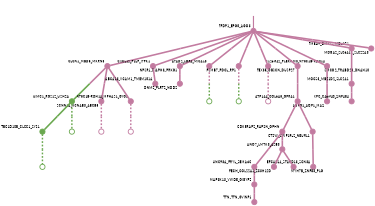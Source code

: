 strict digraph  {
graph[splines=false]; nodesep=0.7; rankdir=TB; ranksep=0.6; forcelabels=true; dpi=600; size=2.5;
0 [color="#c27ba0ff", fillcolor="#c27ba0ff", fixedsize=true, fontname=Lato, fontsize="12pt", height="0.25", label="", penwidth=3, shape=circle, style=filled, xlabel=TFDP1_EPG5_AGO3];
1 [color="#c27ba0ff", fillcolor="#c27ba0ff", fixedsize=true, fontname=Lato, fontsize="12pt", height="0.25", label="", penwidth=3, shape=circle, style=filled, xlabel=CLCN1_MBD5_MKRN3];
7 [color="#c27ba0ff", fillcolor="#c27ba0ff", fixedsize=true, fontname=Lato, fontsize="12pt", height="0.25", label="", penwidth=3, shape=circle, style=filled, xlabel=CXCL12_PLLP_ITPK1];
9 [color="#c27ba0ff", fillcolor="#c27ba0ff", fixedsize=true, fontname=Lato, fontsize="12pt", height="0.25", label="", penwidth=3, shape=circle, style=filled, xlabel=NPSR1_DIAPH3_PRKG1];
12 [color="#c27ba0ff", fillcolor="#c27ba0ff", fixedsize=true, fontname=Lato, fontsize="12pt", height="0.25", label="", penwidth=3, shape=circle, style=filled, xlabel=ATAD2_LGR4_MICAL3];
13 [color="#c27ba0ff", fillcolor="#c27ba0ff", fixedsize=true, fontname=Lato, fontsize="12pt", height="0.25", label="", penwidth=3, shape=circle, style=filled, xlabel=PSMB7_PDCL_RP1];
14 [color="#c27ba0ff", fillcolor="#c27ba0ff", fixedsize=true, fontname=Lato, fontsize="12pt", height="0.25", label="", penwidth=3, shape=circle, style=filled, xlabel="C12orf42_PLEKHM3_NT5C1B-RDH14"];
16 [color="#c27ba0ff", fillcolor="#c27ba0ff", fixedsize=true, fontname=Lato, fontsize="12pt", height="0.25", label="", penwidth=3, shape=circle, style=filled, xlabel=TEX35_OBSCN_DUSP27];
17 [color="#c27ba0ff", fillcolor="#c27ba0ff", fixedsize=true, fontname=Lato, fontsize="12pt", height="0.25", label="", penwidth=3, shape=circle, style=filled, xlabel=SMCO2_TRABD2B_DNAH10];
23 [color="#c27ba0ff", fillcolor="#c27ba0ff", fixedsize=true, fontname=Lato, fontsize="12pt", height="0.25", label="", penwidth=3, shape=circle, style=filled, xlabel=TMED9_DMXL2_MBLAC1];
25 [color="#c27ba0ff", fillcolor="#c27ba0ff", fixedsize=true, fontname=Lato, fontsize="12pt", height="0.25", label="", penwidth=3, shape=circle, style=filled, xlabel=MDGA2_SLC6A11_SLC22A3];
3 [color="#6aa84fff", fillcolor="#6aa84fff", fixedsize=true, fontname=Lato, fontsize="12pt", height="0.25", label="", penwidth=3, shape=circle, style=filled, xlabel=UIMC1_RGS12_USH2A];
4 [color="#c27ba0ff", fillcolor="#c27ba0ff", fixedsize=true, fontname=Lato, fontsize="12pt", height="0.25", label="", penwidth=3, shape=circle, style=filled, xlabel=SCNN1A_KCNAB3_ABCB5];
15 [color="#c27ba0ff", fillcolor="#c27ba0ff", fixedsize=true, fontname=Lato, fontsize="12pt", height="0.25", label="", penwidth=3, shape=circle, style=filled, xlabel="NT5C1B-RDH14_MFHAS1_GYG1"];
2 [color="#c27ba0ff", fillcolor="#c27ba0ff", fixedsize=true, fontname=Lato, fontsize="12pt", height="0.25", label="", penwidth=3, shape=circle, style=filled, xlabel=ATP1A4_COL6A5_GFRA1];
5 [color="#c27ba0ff", fillcolor="#c27ba0ff", fixedsize=true, fontname=Lato, fontsize="12pt", height="0.25", label="", penwidth=3, shape=circle, style=filled, xlabel=CDK5RAP2_RAPSN_GPHN];
11 [color="#c27ba0ff", fillcolor="#c27ba0ff", fixedsize=true, fontname=Lato, fontsize="12pt", height="0.25", label="", penwidth=3, shape=circle, style=filled, xlabel=CTSW_CWF19L2_NEURL1];
8 [color="#6aa84fff", fillcolor="#6aa84fff", fixedsize=true, fontname=Lato, fontsize="12pt", height="0.25", label="", penwidth=3, shape=circle, style=filled, xlabel=TBC1D10B_CLCC1_SYS1];
30 [color="#6aa84fff", fillcolor="#6aa84fff", fixedsize=true, fontname=Lato, fontsize="12pt", height="0.25", label="", penwidth=3, shape=circle, style=solid, xlabel=""];
34 [color="#c27ba0ff", fillcolor="#c27ba0ff", fixedsize=true, fontname=Lato, fontsize="12pt", height="0.25", label="", penwidth=3, shape=circle, style=solid, xlabel=""];
19 [color="#c27ba0ff", fillcolor="#c27ba0ff", fixedsize=true, fontname=Lato, fontsize="12pt", height="0.25", label="", penwidth=3, shape=circle, style=filled, xlabel=UNC93A_FRYL_SEMA6C];
26 [color="#c27ba0ff", fillcolor="#c27ba0ff", fixedsize=true, fontname=Lato, fontsize="12pt", height="0.25", label="", penwidth=3, shape=circle, style=filled, xlabel=ANO7_LMTK3_ASB3];
24 [color="#c27ba0ff", fillcolor="#c27ba0ff", fixedsize=true, fontname=Lato, fontsize="12pt", height="0.25", label="", penwidth=3, shape=circle, style=filled, xlabel=ABCA13_VCAM1_TMEM151A];
31 [color="#6aa84fff", fillcolor="#6aa84fff", fixedsize=true, fontname=Lato, fontsize="12pt", height="0.25", label="", penwidth=3, shape=circle, style=solid, xlabel=""];
20 [color="#c27ba0ff", fillcolor="#c27ba0ff", fixedsize=true, fontname=Lato, fontsize="12pt", height="0.25", label="", penwidth=3, shape=circle, style=filled, xlabel=DNM2_FLRT2_NOD2];
6 [color="#c27ba0ff", fillcolor="#c27ba0ff", fixedsize=true, fontname=Lato, fontsize="12pt", height="0.25", label="", penwidth=3, shape=circle, style=filled, xlabel=EFCAB14_STARD13_SCN3A];
32 [color="#6aa84fff", fillcolor="#6aa84fff", fixedsize=true, fontname=Lato, fontsize="12pt", height="0.25", label="", penwidth=3, shape=circle, style=solid, xlabel=""];
33 [color="#6aa84fff", fillcolor="#6aa84fff", fixedsize=true, fontname=Lato, fontsize="12pt", height="0.25", label="", penwidth=3, shape=circle, style=solid, xlabel=""];
35 [color="#c27ba0ff", fillcolor="#c27ba0ff", fixedsize=true, fontname=Lato, fontsize="12pt", height="0.25", label="", penwidth=3, shape=circle, style=solid, xlabel=""];
36 [color="#c27ba0ff", fillcolor="#c27ba0ff", fixedsize=true, fontname=Lato, fontsize="12pt", height="0.25", label="", penwidth=3, shape=circle, style=solid, xlabel=""];
10 [color="#c27ba0ff", fillcolor="#c27ba0ff", fixedsize=true, fontname=Lato, fontsize="12pt", height="0.25", label="", penwidth=3, shape=circle, style=filled, xlabel=AGFG1_AQP1_MAZ];
18 [color="#c27ba0ff", fillcolor="#c27ba0ff", fixedsize=true, fontname=Lato, fontsize="12pt", height="0.25", label="", penwidth=3, shape=circle, style=filled, xlabel=MOCS3_MB21D2_SLC2A1];
21 [color="#c27ba0ff", fillcolor="#c27ba0ff", fixedsize=true, fontname=Lato, fontsize="12pt", height="0.25", label="", penwidth=3, shape=circle, style=filled, xlabel=XPC_C4orf40_ZNF484];
29 [color="#c27ba0ff", fillcolor="#c27ba0ff", fixedsize=true, fontname=Lato, fontsize="12pt", height="0.25", label="", penwidth=3, shape=circle, style=filled, xlabel=MAP3K13_VWDE_GIGYF2];
22 [color="#c27ba0ff", fillcolor="#c27ba0ff", fixedsize=true, fontname=Lato, fontsize="12pt", height="0.25", label="", penwidth=3, shape=circle, style=filled, xlabel=FECH_COL22A1_ZC3H12D];
27 [color="#c27ba0ff", fillcolor="#c27ba0ff", fixedsize=true, fontname=Lato, fontsize="12pt", height="0.25", label="", penwidth=3, shape=circle, style=filled, xlabel=MYH7B_ZNF83_PLG];
28 [color="#c27ba0ff", fillcolor="#c27ba0ff", fixedsize=true, fontname=Lato, fontsize="12pt", height="0.25", label="", penwidth=3, shape=circle, style=filled, xlabel=TTN_TTN_GVINP1];
normal [label="", penwidth=3, style=invis, xlabel=TFDP1_EPG5_AGO3];
0 -> 1  [arrowsize=0, color="#c27ba0ff;0.5:#c27ba0ff", minlen="2.0", penwidth="5.5", style=solid];
0 -> 7  [arrowsize=0, color="#c27ba0ff;0.5:#c27ba0ff", minlen="2.0", penwidth="5.5", style=solid];
0 -> 9  [arrowsize=0, color="#c27ba0ff;0.5:#c27ba0ff", minlen="2.0", penwidth="5.5", style=solid];
0 -> 12  [arrowsize=0, color="#c27ba0ff;0.5:#c27ba0ff", minlen="2.0", penwidth="5.5", style=solid];
0 -> 13  [arrowsize=0, color="#c27ba0ff;0.5:#c27ba0ff", minlen="2.0", penwidth="5.5", style=solid];
0 -> 14  [arrowsize=0, color="#c27ba0ff;0.5:#c27ba0ff", minlen="2.0", penwidth="5.5", style=solid];
0 -> 16  [arrowsize=0, color="#c27ba0ff;0.5:#c27ba0ff", minlen="2.0", penwidth="5.5", style=solid];
0 -> 17  [arrowsize=0, color="#c27ba0ff;0.5:#c27ba0ff", minlen="2.0", penwidth="5.5", style=solid];
0 -> 23  [arrowsize=0, color="#c27ba0ff;0.5:#c27ba0ff", minlen="1.399999976158142", penwidth="5.5", style=solid];
0 -> 25  [arrowsize=0, color="#c27ba0ff;0.5:#c27ba0ff", minlen="1.1999999284744263", penwidth="5.5", style=solid];
1 -> 3  [arrowsize=0, color="#c27ba0ff;0.5:#6aa84fff", minlen="2.0", penwidth="5.5", style=solid];
1 -> 4  [arrowsize=0, color="#c27ba0ff;0.5:#c27ba0ff", minlen="2.0", penwidth="5.5", style=solid];
1 -> 15  [arrowsize=0, color="#c27ba0ff;0.5:#c27ba0ff", minlen="2.0", penwidth="5.5", style=solid];
7 -> 24  [arrowsize=0, color="#c27ba0ff;0.5:#c27ba0ff", minlen="1.1999999284744263", penwidth="5.5", style=solid];
9 -> 20  [arrowsize=0, color="#c27ba0ff;0.5:#c27ba0ff", minlen="1.7999999523162842", penwidth="5.5", style=solid];
12 -> 32  [arrowsize=0, color="#c27ba0ff;0.5:#6aa84fff", minlen="2.0", penwidth=5, style=dashed];
13 -> 33  [arrowsize=0, color="#c27ba0ff;0.5:#6aa84fff", minlen="2.0", penwidth=5, style=dashed];
14 -> 35  [arrowsize=0, color="#c27ba0ff;0.5:#c27ba0ff", minlen="2.0", penwidth=5, style=dashed];
16 -> 2  [arrowsize=0, color="#c27ba0ff;0.5:#c27ba0ff", minlen="2.0", penwidth="5.5", style=solid];
17 -> 10  [arrowsize=0, color="#c27ba0ff;0.5:#c27ba0ff", minlen="2.0", penwidth="5.5", style=solid];
23 -> 18  [arrowsize=0, color="#c27ba0ff;0.5:#c27ba0ff", minlen="2.0", penwidth="5.5", style=solid];
3 -> 8  [arrowsize=0, color="#6aa84fff;0.5:#6aa84fff", minlen="2.0", penwidth="5.5", style=solid];
3 -> 30  [arrowsize=0, color="#6aa84fff;0.5:#6aa84fff", minlen="2.0", penwidth=5, style=dashed];
4 -> 34  [arrowsize=0, color="#c27ba0ff;0.5:#c27ba0ff", minlen="2.0", penwidth=5, style=dashed];
15 -> 36  [arrowsize=0, color="#c27ba0ff;0.5:#c27ba0ff", minlen="2.0", penwidth=5, style=dashed];
2 -> 5  [arrowsize=0, color="#c27ba0ff;0.5:#c27ba0ff", minlen="2.0", penwidth="5.5", style=solid];
2 -> 11  [arrowsize=0, color="#c27ba0ff;0.5:#c27ba0ff", minlen="2.0", penwidth="5.5", style=solid];
5 -> 19  [arrowsize=0, color="#c27ba0ff;0.5:#c27ba0ff", minlen="2.0", penwidth="5.5", style=solid];
5 -> 26  [arrowsize=0, color="#c27ba0ff;0.5:#c27ba0ff", minlen="1.0", penwidth="5.5", style=solid];
11 -> 6  [arrowsize=0, color="#c27ba0ff;0.5:#c27ba0ff", minlen="2.0", penwidth="5.5", style=solid];
8 -> 31  [arrowsize=0, color="#6aa84fff;0.5:#6aa84fff", minlen="2.0", penwidth=5, style=dashed];
19 -> 29  [arrowsize=0, color="#c27ba0ff;0.5:#c27ba0ff", minlen="1.0", penwidth="5.5", style=solid];
26 -> 22  [arrowsize=0, color="#c27ba0ff;0.5:#c27ba0ff", minlen="1.600000023841858", penwidth="5.5", style=solid];
26 -> 27  [arrowsize=0, color="#c27ba0ff;0.5:#c27ba0ff", minlen="1.0", penwidth="5.5", style=solid];
18 -> 21  [arrowsize=0, color="#c27ba0ff;0.5:#c27ba0ff", minlen="1.600000023841858", penwidth="5.5", style=solid];
29 -> 28  [arrowsize=0, color="#c27ba0ff;0.5:#c27ba0ff", minlen="1.0", penwidth="5.5", style=solid];
normal -> 0  [arrowsize=0, color="#c27ba0ff", label="", penwidth=4, style=solid];
}
